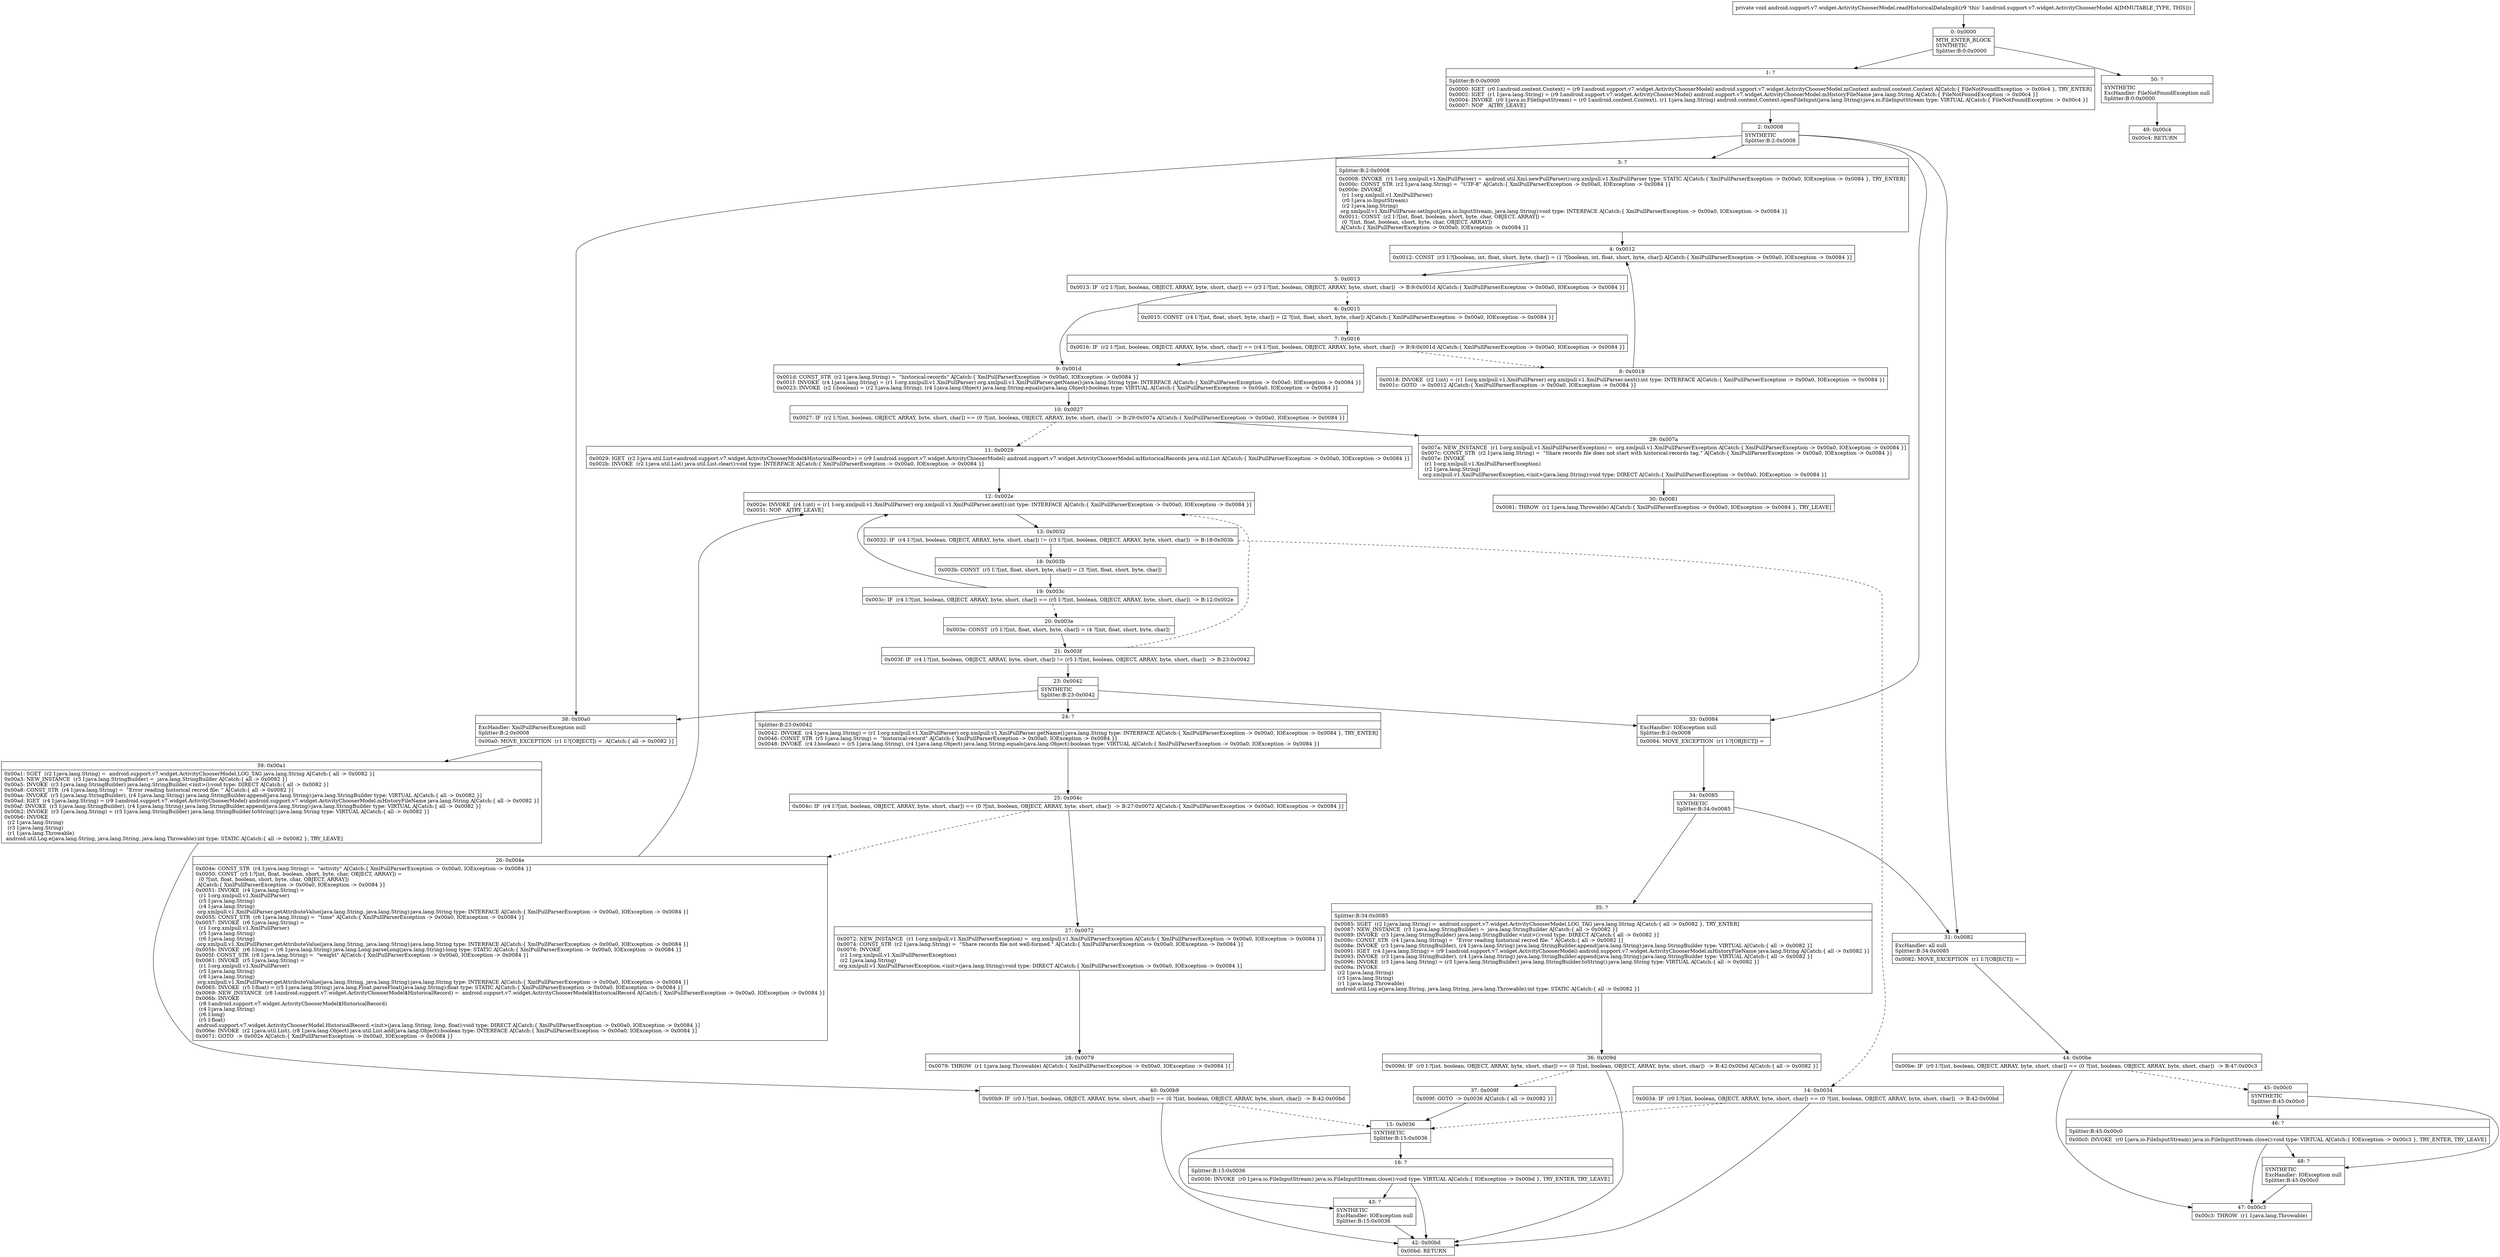 digraph "CFG forandroid.support.v7.widget.ActivityChooserModel.readHistoricalDataImpl()V" {
Node_0 [shape=record,label="{0\:\ 0x0000|MTH_ENTER_BLOCK\lSYNTHETIC\lSplitter:B:0:0x0000\l}"];
Node_1 [shape=record,label="{1\:\ ?|Splitter:B:0:0x0000\l|0x0000: IGET  (r0 I:android.content.Context) = (r9 I:android.support.v7.widget.ActivityChooserModel) android.support.v7.widget.ActivityChooserModel.mContext android.content.Context A[Catch:\{ FileNotFoundException \-\> 0x00c4 \}, TRY_ENTER]\l0x0002: IGET  (r1 I:java.lang.String) = (r9 I:android.support.v7.widget.ActivityChooserModel) android.support.v7.widget.ActivityChooserModel.mHistoryFileName java.lang.String A[Catch:\{ FileNotFoundException \-\> 0x00c4 \}]\l0x0004: INVOKE  (r0 I:java.io.FileInputStream) = (r0 I:android.content.Context), (r1 I:java.lang.String) android.content.Context.openFileInput(java.lang.String):java.io.FileInputStream type: VIRTUAL A[Catch:\{ FileNotFoundException \-\> 0x00c4 \}]\l0x0007: NOP   A[TRY_LEAVE]\l}"];
Node_2 [shape=record,label="{2\:\ 0x0008|SYNTHETIC\lSplitter:B:2:0x0008\l}"];
Node_3 [shape=record,label="{3\:\ ?|Splitter:B:2:0x0008\l|0x0008: INVOKE  (r1 I:org.xmlpull.v1.XmlPullParser) =  android.util.Xml.newPullParser():org.xmlpull.v1.XmlPullParser type: STATIC A[Catch:\{ XmlPullParserException \-\> 0x00a0, IOException \-\> 0x0084 \}, TRY_ENTER]\l0x000c: CONST_STR  (r2 I:java.lang.String) =  \"UTF\-8\" A[Catch:\{ XmlPullParserException \-\> 0x00a0, IOException \-\> 0x0084 \}]\l0x000e: INVOKE  \l  (r1 I:org.xmlpull.v1.XmlPullParser)\l  (r0 I:java.io.InputStream)\l  (r2 I:java.lang.String)\l org.xmlpull.v1.XmlPullParser.setInput(java.io.InputStream, java.lang.String):void type: INTERFACE A[Catch:\{ XmlPullParserException \-\> 0x00a0, IOException \-\> 0x0084 \}]\l0x0011: CONST  (r2 I:?[int, float, boolean, short, byte, char, OBJECT, ARRAY]) = \l  (0 ?[int, float, boolean, short, byte, char, OBJECT, ARRAY])\l A[Catch:\{ XmlPullParserException \-\> 0x00a0, IOException \-\> 0x0084 \}]\l}"];
Node_4 [shape=record,label="{4\:\ 0x0012|0x0012: CONST  (r3 I:?[boolean, int, float, short, byte, char]) = (1 ?[boolean, int, float, short, byte, char]) A[Catch:\{ XmlPullParserException \-\> 0x00a0, IOException \-\> 0x0084 \}]\l}"];
Node_5 [shape=record,label="{5\:\ 0x0013|0x0013: IF  (r2 I:?[int, boolean, OBJECT, ARRAY, byte, short, char]) == (r3 I:?[int, boolean, OBJECT, ARRAY, byte, short, char])  \-\> B:9:0x001d A[Catch:\{ XmlPullParserException \-\> 0x00a0, IOException \-\> 0x0084 \}]\l}"];
Node_6 [shape=record,label="{6\:\ 0x0015|0x0015: CONST  (r4 I:?[int, float, short, byte, char]) = (2 ?[int, float, short, byte, char]) A[Catch:\{ XmlPullParserException \-\> 0x00a0, IOException \-\> 0x0084 \}]\l}"];
Node_7 [shape=record,label="{7\:\ 0x0016|0x0016: IF  (r2 I:?[int, boolean, OBJECT, ARRAY, byte, short, char]) == (r4 I:?[int, boolean, OBJECT, ARRAY, byte, short, char])  \-\> B:9:0x001d A[Catch:\{ XmlPullParserException \-\> 0x00a0, IOException \-\> 0x0084 \}]\l}"];
Node_8 [shape=record,label="{8\:\ 0x0018|0x0018: INVOKE  (r2 I:int) = (r1 I:org.xmlpull.v1.XmlPullParser) org.xmlpull.v1.XmlPullParser.next():int type: INTERFACE A[Catch:\{ XmlPullParserException \-\> 0x00a0, IOException \-\> 0x0084 \}]\l0x001c: GOTO  \-\> 0x0012 A[Catch:\{ XmlPullParserException \-\> 0x00a0, IOException \-\> 0x0084 \}]\l}"];
Node_9 [shape=record,label="{9\:\ 0x001d|0x001d: CONST_STR  (r2 I:java.lang.String) =  \"historical\-records\" A[Catch:\{ XmlPullParserException \-\> 0x00a0, IOException \-\> 0x0084 \}]\l0x001f: INVOKE  (r4 I:java.lang.String) = (r1 I:org.xmlpull.v1.XmlPullParser) org.xmlpull.v1.XmlPullParser.getName():java.lang.String type: INTERFACE A[Catch:\{ XmlPullParserException \-\> 0x00a0, IOException \-\> 0x0084 \}]\l0x0023: INVOKE  (r2 I:boolean) = (r2 I:java.lang.String), (r4 I:java.lang.Object) java.lang.String.equals(java.lang.Object):boolean type: VIRTUAL A[Catch:\{ XmlPullParserException \-\> 0x00a0, IOException \-\> 0x0084 \}]\l}"];
Node_10 [shape=record,label="{10\:\ 0x0027|0x0027: IF  (r2 I:?[int, boolean, OBJECT, ARRAY, byte, short, char]) == (0 ?[int, boolean, OBJECT, ARRAY, byte, short, char])  \-\> B:29:0x007a A[Catch:\{ XmlPullParserException \-\> 0x00a0, IOException \-\> 0x0084 \}]\l}"];
Node_11 [shape=record,label="{11\:\ 0x0029|0x0029: IGET  (r2 I:java.util.List\<android.support.v7.widget.ActivityChooserModel$HistoricalRecord\>) = (r9 I:android.support.v7.widget.ActivityChooserModel) android.support.v7.widget.ActivityChooserModel.mHistoricalRecords java.util.List A[Catch:\{ XmlPullParserException \-\> 0x00a0, IOException \-\> 0x0084 \}]\l0x002b: INVOKE  (r2 I:java.util.List) java.util.List.clear():void type: INTERFACE A[Catch:\{ XmlPullParserException \-\> 0x00a0, IOException \-\> 0x0084 \}]\l}"];
Node_12 [shape=record,label="{12\:\ 0x002e|0x002e: INVOKE  (r4 I:int) = (r1 I:org.xmlpull.v1.XmlPullParser) org.xmlpull.v1.XmlPullParser.next():int type: INTERFACE A[Catch:\{ XmlPullParserException \-\> 0x00a0, IOException \-\> 0x0084 \}]\l0x0031: NOP   A[TRY_LEAVE]\l}"];
Node_13 [shape=record,label="{13\:\ 0x0032|0x0032: IF  (r4 I:?[int, boolean, OBJECT, ARRAY, byte, short, char]) != (r3 I:?[int, boolean, OBJECT, ARRAY, byte, short, char])  \-\> B:18:0x003b \l}"];
Node_14 [shape=record,label="{14\:\ 0x0034|0x0034: IF  (r0 I:?[int, boolean, OBJECT, ARRAY, byte, short, char]) == (0 ?[int, boolean, OBJECT, ARRAY, byte, short, char])  \-\> B:42:0x00bd \l}"];
Node_15 [shape=record,label="{15\:\ 0x0036|SYNTHETIC\lSplitter:B:15:0x0036\l}"];
Node_16 [shape=record,label="{16\:\ ?|Splitter:B:15:0x0036\l|0x0036: INVOKE  (r0 I:java.io.FileInputStream) java.io.FileInputStream.close():void type: VIRTUAL A[Catch:\{ IOException \-\> 0x00bd \}, TRY_ENTER, TRY_LEAVE]\l}"];
Node_18 [shape=record,label="{18\:\ 0x003b|0x003b: CONST  (r5 I:?[int, float, short, byte, char]) = (3 ?[int, float, short, byte, char]) \l}"];
Node_19 [shape=record,label="{19\:\ 0x003c|0x003c: IF  (r4 I:?[int, boolean, OBJECT, ARRAY, byte, short, char]) == (r5 I:?[int, boolean, OBJECT, ARRAY, byte, short, char])  \-\> B:12:0x002e \l}"];
Node_20 [shape=record,label="{20\:\ 0x003e|0x003e: CONST  (r5 I:?[int, float, short, byte, char]) = (4 ?[int, float, short, byte, char]) \l}"];
Node_21 [shape=record,label="{21\:\ 0x003f|0x003f: IF  (r4 I:?[int, boolean, OBJECT, ARRAY, byte, short, char]) != (r5 I:?[int, boolean, OBJECT, ARRAY, byte, short, char])  \-\> B:23:0x0042 \l}"];
Node_23 [shape=record,label="{23\:\ 0x0042|SYNTHETIC\lSplitter:B:23:0x0042\l}"];
Node_24 [shape=record,label="{24\:\ ?|Splitter:B:23:0x0042\l|0x0042: INVOKE  (r4 I:java.lang.String) = (r1 I:org.xmlpull.v1.XmlPullParser) org.xmlpull.v1.XmlPullParser.getName():java.lang.String type: INTERFACE A[Catch:\{ XmlPullParserException \-\> 0x00a0, IOException \-\> 0x0084 \}, TRY_ENTER]\l0x0046: CONST_STR  (r5 I:java.lang.String) =  \"historical\-record\" A[Catch:\{ XmlPullParserException \-\> 0x00a0, IOException \-\> 0x0084 \}]\l0x0048: INVOKE  (r4 I:boolean) = (r5 I:java.lang.String), (r4 I:java.lang.Object) java.lang.String.equals(java.lang.Object):boolean type: VIRTUAL A[Catch:\{ XmlPullParserException \-\> 0x00a0, IOException \-\> 0x0084 \}]\l}"];
Node_25 [shape=record,label="{25\:\ 0x004c|0x004c: IF  (r4 I:?[int, boolean, OBJECT, ARRAY, byte, short, char]) == (0 ?[int, boolean, OBJECT, ARRAY, byte, short, char])  \-\> B:27:0x0072 A[Catch:\{ XmlPullParserException \-\> 0x00a0, IOException \-\> 0x0084 \}]\l}"];
Node_26 [shape=record,label="{26\:\ 0x004e|0x004e: CONST_STR  (r4 I:java.lang.String) =  \"activity\" A[Catch:\{ XmlPullParserException \-\> 0x00a0, IOException \-\> 0x0084 \}]\l0x0050: CONST  (r5 I:?[int, float, boolean, short, byte, char, OBJECT, ARRAY]) = \l  (0 ?[int, float, boolean, short, byte, char, OBJECT, ARRAY])\l A[Catch:\{ XmlPullParserException \-\> 0x00a0, IOException \-\> 0x0084 \}]\l0x0051: INVOKE  (r4 I:java.lang.String) = \l  (r1 I:org.xmlpull.v1.XmlPullParser)\l  (r5 I:java.lang.String)\l  (r4 I:java.lang.String)\l org.xmlpull.v1.XmlPullParser.getAttributeValue(java.lang.String, java.lang.String):java.lang.String type: INTERFACE A[Catch:\{ XmlPullParserException \-\> 0x00a0, IOException \-\> 0x0084 \}]\l0x0055: CONST_STR  (r6 I:java.lang.String) =  \"time\" A[Catch:\{ XmlPullParserException \-\> 0x00a0, IOException \-\> 0x0084 \}]\l0x0057: INVOKE  (r6 I:java.lang.String) = \l  (r1 I:org.xmlpull.v1.XmlPullParser)\l  (r5 I:java.lang.String)\l  (r6 I:java.lang.String)\l org.xmlpull.v1.XmlPullParser.getAttributeValue(java.lang.String, java.lang.String):java.lang.String type: INTERFACE A[Catch:\{ XmlPullParserException \-\> 0x00a0, IOException \-\> 0x0084 \}]\l0x005b: INVOKE  (r6 I:long) = (r6 I:java.lang.String) java.lang.Long.parseLong(java.lang.String):long type: STATIC A[Catch:\{ XmlPullParserException \-\> 0x00a0, IOException \-\> 0x0084 \}]\l0x005f: CONST_STR  (r8 I:java.lang.String) =  \"weight\" A[Catch:\{ XmlPullParserException \-\> 0x00a0, IOException \-\> 0x0084 \}]\l0x0061: INVOKE  (r5 I:java.lang.String) = \l  (r1 I:org.xmlpull.v1.XmlPullParser)\l  (r5 I:java.lang.String)\l  (r8 I:java.lang.String)\l org.xmlpull.v1.XmlPullParser.getAttributeValue(java.lang.String, java.lang.String):java.lang.String type: INTERFACE A[Catch:\{ XmlPullParserException \-\> 0x00a0, IOException \-\> 0x0084 \}]\l0x0065: INVOKE  (r5 I:float) = (r5 I:java.lang.String) java.lang.Float.parseFloat(java.lang.String):float type: STATIC A[Catch:\{ XmlPullParserException \-\> 0x00a0, IOException \-\> 0x0084 \}]\l0x0069: NEW_INSTANCE  (r8 I:android.support.v7.widget.ActivityChooserModel$HistoricalRecord) =  android.support.v7.widget.ActivityChooserModel$HistoricalRecord A[Catch:\{ XmlPullParserException \-\> 0x00a0, IOException \-\> 0x0084 \}]\l0x006b: INVOKE  \l  (r8 I:android.support.v7.widget.ActivityChooserModel$HistoricalRecord)\l  (r4 I:java.lang.String)\l  (r6 I:long)\l  (r5 I:float)\l android.support.v7.widget.ActivityChooserModel.HistoricalRecord.\<init\>(java.lang.String, long, float):void type: DIRECT A[Catch:\{ XmlPullParserException \-\> 0x00a0, IOException \-\> 0x0084 \}]\l0x006e: INVOKE  (r2 I:java.util.List), (r8 I:java.lang.Object) java.util.List.add(java.lang.Object):boolean type: INTERFACE A[Catch:\{ XmlPullParserException \-\> 0x00a0, IOException \-\> 0x0084 \}]\l0x0071: GOTO  \-\> 0x002e A[Catch:\{ XmlPullParserException \-\> 0x00a0, IOException \-\> 0x0084 \}]\l}"];
Node_27 [shape=record,label="{27\:\ 0x0072|0x0072: NEW_INSTANCE  (r1 I:org.xmlpull.v1.XmlPullParserException) =  org.xmlpull.v1.XmlPullParserException A[Catch:\{ XmlPullParserException \-\> 0x00a0, IOException \-\> 0x0084 \}]\l0x0074: CONST_STR  (r2 I:java.lang.String) =  \"Share records file not well\-formed.\" A[Catch:\{ XmlPullParserException \-\> 0x00a0, IOException \-\> 0x0084 \}]\l0x0076: INVOKE  \l  (r1 I:org.xmlpull.v1.XmlPullParserException)\l  (r2 I:java.lang.String)\l org.xmlpull.v1.XmlPullParserException.\<init\>(java.lang.String):void type: DIRECT A[Catch:\{ XmlPullParserException \-\> 0x00a0, IOException \-\> 0x0084 \}]\l}"];
Node_28 [shape=record,label="{28\:\ 0x0079|0x0079: THROW  (r1 I:java.lang.Throwable) A[Catch:\{ XmlPullParserException \-\> 0x00a0, IOException \-\> 0x0084 \}]\l}"];
Node_29 [shape=record,label="{29\:\ 0x007a|0x007a: NEW_INSTANCE  (r1 I:org.xmlpull.v1.XmlPullParserException) =  org.xmlpull.v1.XmlPullParserException A[Catch:\{ XmlPullParserException \-\> 0x00a0, IOException \-\> 0x0084 \}]\l0x007c: CONST_STR  (r2 I:java.lang.String) =  \"Share records file does not start with historical\-records tag.\" A[Catch:\{ XmlPullParserException \-\> 0x00a0, IOException \-\> 0x0084 \}]\l0x007e: INVOKE  \l  (r1 I:org.xmlpull.v1.XmlPullParserException)\l  (r2 I:java.lang.String)\l org.xmlpull.v1.XmlPullParserException.\<init\>(java.lang.String):void type: DIRECT A[Catch:\{ XmlPullParserException \-\> 0x00a0, IOException \-\> 0x0084 \}]\l}"];
Node_30 [shape=record,label="{30\:\ 0x0081|0x0081: THROW  (r1 I:java.lang.Throwable) A[Catch:\{ XmlPullParserException \-\> 0x00a0, IOException \-\> 0x0084 \}, TRY_LEAVE]\l}"];
Node_31 [shape=record,label="{31\:\ 0x0082|ExcHandler: all null\lSplitter:B:34:0x0085\l|0x0082: MOVE_EXCEPTION  (r1 I:?[OBJECT]) =  \l}"];
Node_33 [shape=record,label="{33\:\ 0x0084|ExcHandler: IOException null\lSplitter:B:2:0x0008\l|0x0084: MOVE_EXCEPTION  (r1 I:?[OBJECT]) =  \l}"];
Node_34 [shape=record,label="{34\:\ 0x0085|SYNTHETIC\lSplitter:B:34:0x0085\l}"];
Node_35 [shape=record,label="{35\:\ ?|Splitter:B:34:0x0085\l|0x0085: SGET  (r2 I:java.lang.String) =  android.support.v7.widget.ActivityChooserModel.LOG_TAG java.lang.String A[Catch:\{ all \-\> 0x0082 \}, TRY_ENTER]\l0x0087: NEW_INSTANCE  (r3 I:java.lang.StringBuilder) =  java.lang.StringBuilder A[Catch:\{ all \-\> 0x0082 \}]\l0x0089: INVOKE  (r3 I:java.lang.StringBuilder) java.lang.StringBuilder.\<init\>():void type: DIRECT A[Catch:\{ all \-\> 0x0082 \}]\l0x008c: CONST_STR  (r4 I:java.lang.String) =  \"Error reading historical recrod file: \" A[Catch:\{ all \-\> 0x0082 \}]\l0x008e: INVOKE  (r3 I:java.lang.StringBuilder), (r4 I:java.lang.String) java.lang.StringBuilder.append(java.lang.String):java.lang.StringBuilder type: VIRTUAL A[Catch:\{ all \-\> 0x0082 \}]\l0x0091: IGET  (r4 I:java.lang.String) = (r9 I:android.support.v7.widget.ActivityChooserModel) android.support.v7.widget.ActivityChooserModel.mHistoryFileName java.lang.String A[Catch:\{ all \-\> 0x0082 \}]\l0x0093: INVOKE  (r3 I:java.lang.StringBuilder), (r4 I:java.lang.String) java.lang.StringBuilder.append(java.lang.String):java.lang.StringBuilder type: VIRTUAL A[Catch:\{ all \-\> 0x0082 \}]\l0x0096: INVOKE  (r3 I:java.lang.String) = (r3 I:java.lang.StringBuilder) java.lang.StringBuilder.toString():java.lang.String type: VIRTUAL A[Catch:\{ all \-\> 0x0082 \}]\l0x009a: INVOKE  \l  (r2 I:java.lang.String)\l  (r3 I:java.lang.String)\l  (r1 I:java.lang.Throwable)\l android.util.Log.e(java.lang.String, java.lang.String, java.lang.Throwable):int type: STATIC A[Catch:\{ all \-\> 0x0082 \}]\l}"];
Node_36 [shape=record,label="{36\:\ 0x009d|0x009d: IF  (r0 I:?[int, boolean, OBJECT, ARRAY, byte, short, char]) == (0 ?[int, boolean, OBJECT, ARRAY, byte, short, char])  \-\> B:42:0x00bd A[Catch:\{ all \-\> 0x0082 \}]\l}"];
Node_37 [shape=record,label="{37\:\ 0x009f|0x009f: GOTO  \-\> 0x0036 A[Catch:\{ all \-\> 0x0082 \}]\l}"];
Node_38 [shape=record,label="{38\:\ 0x00a0|ExcHandler: XmlPullParserException null\lSplitter:B:2:0x0008\l|0x00a0: MOVE_EXCEPTION  (r1 I:?[OBJECT]) =  A[Catch:\{ all \-\> 0x0082 \}]\l}"];
Node_39 [shape=record,label="{39\:\ 0x00a1|0x00a1: SGET  (r2 I:java.lang.String) =  android.support.v7.widget.ActivityChooserModel.LOG_TAG java.lang.String A[Catch:\{ all \-\> 0x0082 \}]\l0x00a3: NEW_INSTANCE  (r3 I:java.lang.StringBuilder) =  java.lang.StringBuilder A[Catch:\{ all \-\> 0x0082 \}]\l0x00a5: INVOKE  (r3 I:java.lang.StringBuilder) java.lang.StringBuilder.\<init\>():void type: DIRECT A[Catch:\{ all \-\> 0x0082 \}]\l0x00a8: CONST_STR  (r4 I:java.lang.String) =  \"Error reading historical recrod file: \" A[Catch:\{ all \-\> 0x0082 \}]\l0x00aa: INVOKE  (r3 I:java.lang.StringBuilder), (r4 I:java.lang.String) java.lang.StringBuilder.append(java.lang.String):java.lang.StringBuilder type: VIRTUAL A[Catch:\{ all \-\> 0x0082 \}]\l0x00ad: IGET  (r4 I:java.lang.String) = (r9 I:android.support.v7.widget.ActivityChooserModel) android.support.v7.widget.ActivityChooserModel.mHistoryFileName java.lang.String A[Catch:\{ all \-\> 0x0082 \}]\l0x00af: INVOKE  (r3 I:java.lang.StringBuilder), (r4 I:java.lang.String) java.lang.StringBuilder.append(java.lang.String):java.lang.StringBuilder type: VIRTUAL A[Catch:\{ all \-\> 0x0082 \}]\l0x00b2: INVOKE  (r3 I:java.lang.String) = (r3 I:java.lang.StringBuilder) java.lang.StringBuilder.toString():java.lang.String type: VIRTUAL A[Catch:\{ all \-\> 0x0082 \}]\l0x00b6: INVOKE  \l  (r2 I:java.lang.String)\l  (r3 I:java.lang.String)\l  (r1 I:java.lang.Throwable)\l android.util.Log.e(java.lang.String, java.lang.String, java.lang.Throwable):int type: STATIC A[Catch:\{ all \-\> 0x0082 \}, TRY_LEAVE]\l}"];
Node_40 [shape=record,label="{40\:\ 0x00b9|0x00b9: IF  (r0 I:?[int, boolean, OBJECT, ARRAY, byte, short, char]) == (0 ?[int, boolean, OBJECT, ARRAY, byte, short, char])  \-\> B:42:0x00bd \l}"];
Node_42 [shape=record,label="{42\:\ 0x00bd|0x00bd: RETURN   \l}"];
Node_43 [shape=record,label="{43\:\ ?|SYNTHETIC\lExcHandler: IOException null\lSplitter:B:15:0x0036\l}"];
Node_44 [shape=record,label="{44\:\ 0x00be|0x00be: IF  (r0 I:?[int, boolean, OBJECT, ARRAY, byte, short, char]) == (0 ?[int, boolean, OBJECT, ARRAY, byte, short, char])  \-\> B:47:0x00c3 \l}"];
Node_45 [shape=record,label="{45\:\ 0x00c0|SYNTHETIC\lSplitter:B:45:0x00c0\l}"];
Node_46 [shape=record,label="{46\:\ ?|Splitter:B:45:0x00c0\l|0x00c0: INVOKE  (r0 I:java.io.FileInputStream) java.io.FileInputStream.close():void type: VIRTUAL A[Catch:\{ IOException \-\> 0x00c3 \}, TRY_ENTER, TRY_LEAVE]\l}"];
Node_47 [shape=record,label="{47\:\ 0x00c3|0x00c3: THROW  (r1 I:java.lang.Throwable) \l}"];
Node_48 [shape=record,label="{48\:\ ?|SYNTHETIC\lExcHandler: IOException null\lSplitter:B:45:0x00c0\l}"];
Node_49 [shape=record,label="{49\:\ 0x00c4|0x00c4: RETURN   \l}"];
Node_50 [shape=record,label="{50\:\ ?|SYNTHETIC\lExcHandler: FileNotFoundException null\lSplitter:B:0:0x0000\l}"];
MethodNode[shape=record,label="{private void android.support.v7.widget.ActivityChooserModel.readHistoricalDataImpl((r9 'this' I:android.support.v7.widget.ActivityChooserModel A[IMMUTABLE_TYPE, THIS])) }"];
MethodNode -> Node_0;
Node_0 -> Node_1;
Node_0 -> Node_50;
Node_1 -> Node_2;
Node_2 -> Node_3;
Node_2 -> Node_38;
Node_2 -> Node_33;
Node_2 -> Node_31;
Node_3 -> Node_4;
Node_4 -> Node_5;
Node_5 -> Node_6[style=dashed];
Node_5 -> Node_9;
Node_6 -> Node_7;
Node_7 -> Node_8[style=dashed];
Node_7 -> Node_9;
Node_8 -> Node_4;
Node_9 -> Node_10;
Node_10 -> Node_11[style=dashed];
Node_10 -> Node_29;
Node_11 -> Node_12;
Node_12 -> Node_13;
Node_13 -> Node_14[style=dashed];
Node_13 -> Node_18;
Node_14 -> Node_15[style=dashed];
Node_14 -> Node_42;
Node_15 -> Node_16;
Node_15 -> Node_43;
Node_16 -> Node_43;
Node_16 -> Node_42;
Node_18 -> Node_19;
Node_19 -> Node_12;
Node_19 -> Node_20[style=dashed];
Node_20 -> Node_21;
Node_21 -> Node_23;
Node_21 -> Node_12[style=dashed];
Node_23 -> Node_24;
Node_23 -> Node_38;
Node_23 -> Node_33;
Node_24 -> Node_25;
Node_25 -> Node_26[style=dashed];
Node_25 -> Node_27;
Node_26 -> Node_12;
Node_27 -> Node_28;
Node_29 -> Node_30;
Node_31 -> Node_44;
Node_33 -> Node_34;
Node_34 -> Node_35;
Node_34 -> Node_31;
Node_35 -> Node_36;
Node_36 -> Node_37[style=dashed];
Node_36 -> Node_42;
Node_37 -> Node_15;
Node_38 -> Node_39;
Node_39 -> Node_40;
Node_40 -> Node_42;
Node_40 -> Node_15[style=dashed];
Node_43 -> Node_42;
Node_44 -> Node_45[style=dashed];
Node_44 -> Node_47;
Node_45 -> Node_46;
Node_45 -> Node_48;
Node_46 -> Node_47;
Node_46 -> Node_48;
Node_48 -> Node_47;
Node_50 -> Node_49;
}

